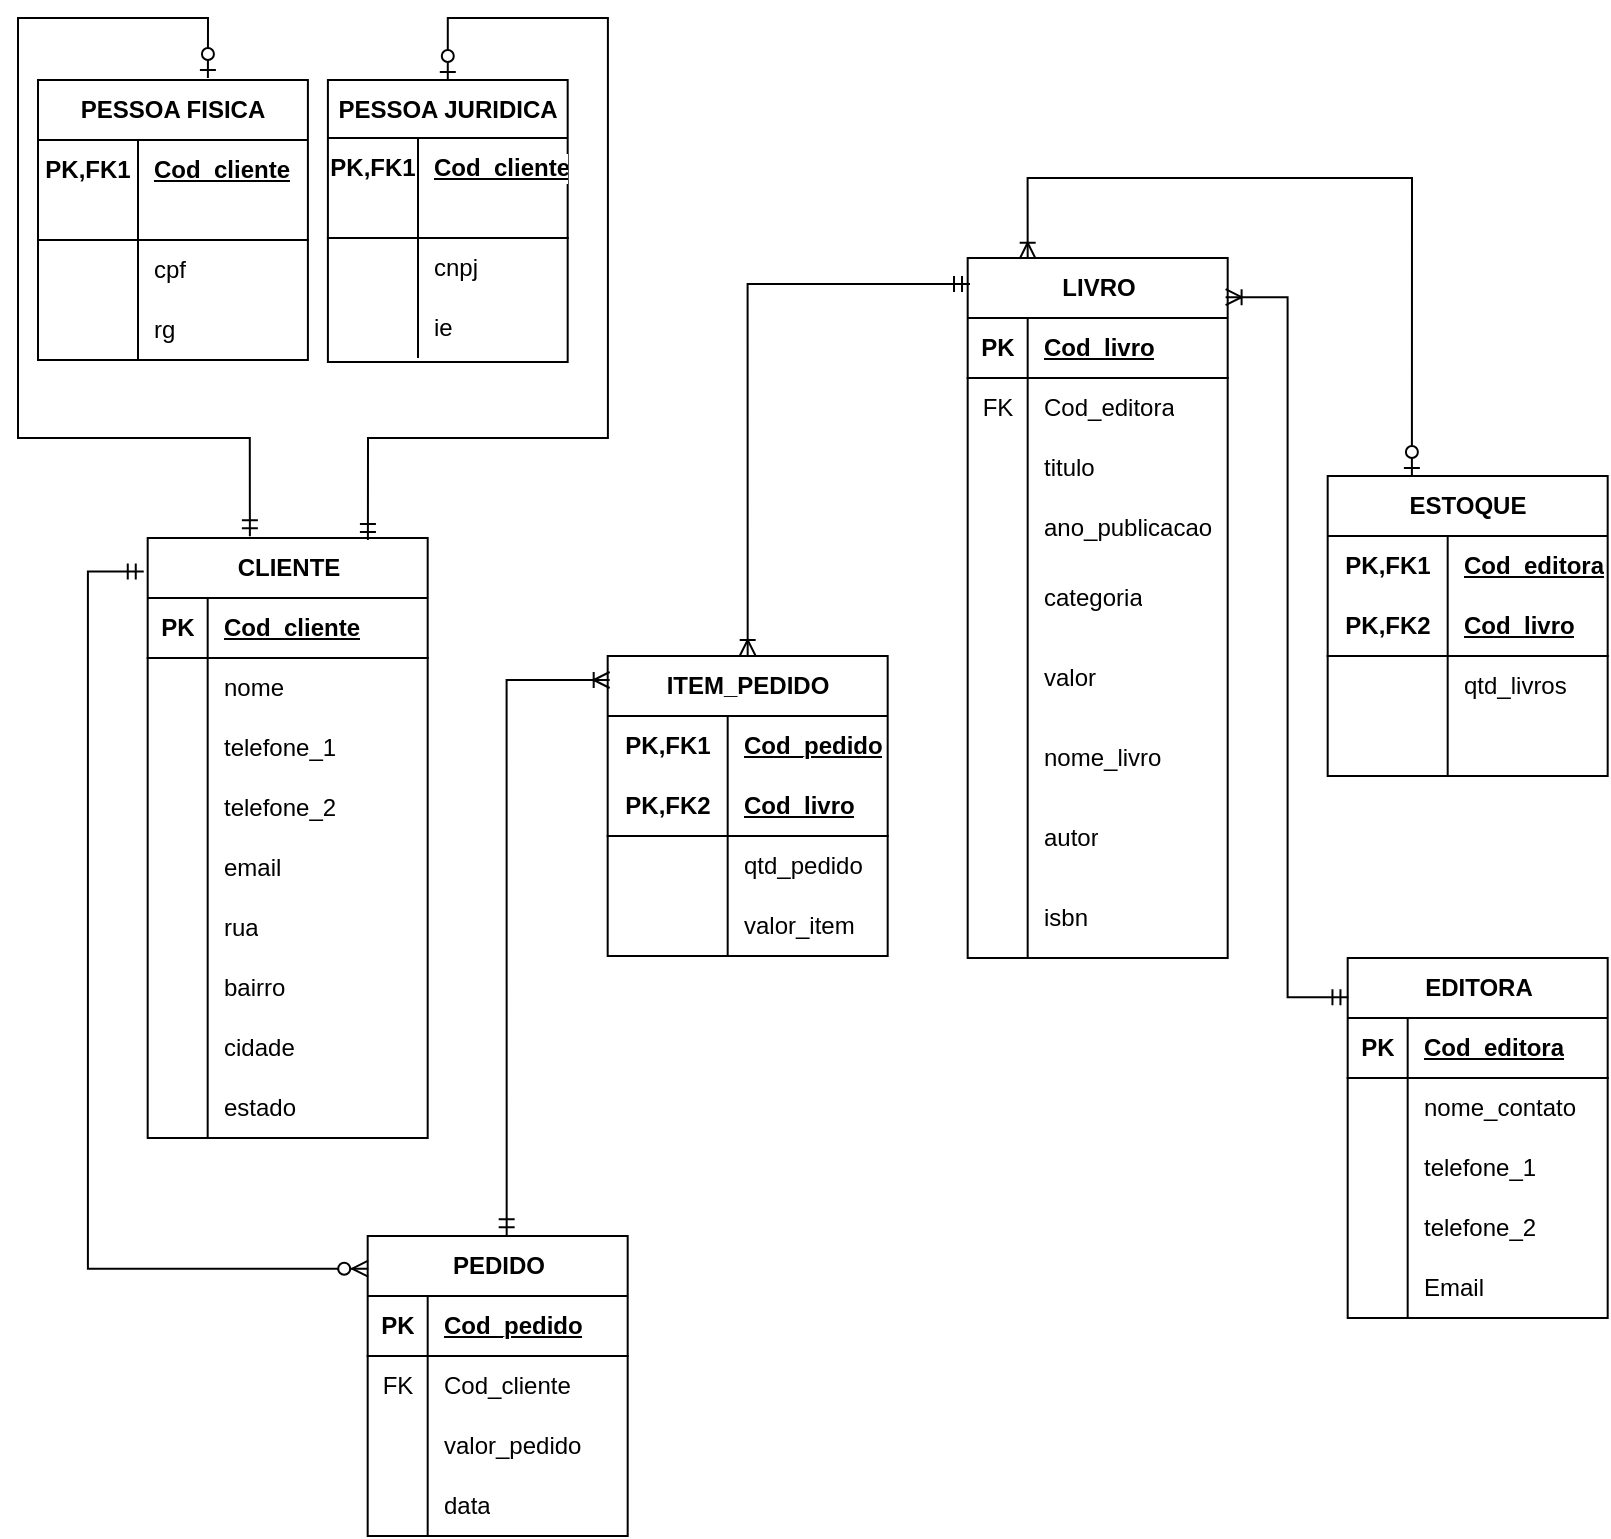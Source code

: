 <mxfile version="24.6.5" type="google">
  <diagram id="R2lEEEUBdFMjLlhIrx00" name="Page-1">
    <mxGraphModel grid="1" page="1" gridSize="10" guides="1" tooltips="1" connect="1" arrows="1" fold="1" pageScale="1" pageWidth="850" pageHeight="1100" math="0" shadow="0" extFonts="Permanent Marker^https://fonts.googleapis.com/css?family=Permanent+Marker">
      <root>
        <mxCell id="0" />
        <mxCell id="1" parent="0" />
        <mxCell id="dxs9osflDp9yD_T_PerU-44" value="" style="shape=partialRectangle;overflow=hidden;connectable=0;fillColor=none;top=0;left=0;bottom=0;right=0;align=left;spacingLeft=6;" vertex="1" parent="1">
          <mxGeometry x="-365.16" y="199" width="220" height="40" as="geometry">
            <mxRectangle width="220" height="40" as="alternateBounds" />
          </mxGeometry>
        </mxCell>
        <mxCell id="dxs9osflDp9yD_T_PerU-45" value="" style="shape=partialRectangle;overflow=hidden;connectable=0;fillColor=none;top=0;left=0;bottom=0;right=0;" vertex="1" parent="1">
          <mxGeometry x="-355.16" y="170" width="30" height="40" as="geometry">
            <mxRectangle width="30" height="40" as="alternateBounds" />
          </mxGeometry>
        </mxCell>
        <mxCell id="dxs9osflDp9yD_T_PerU-46" value="" style="shape=partialRectangle;overflow=hidden;connectable=0;fillColor=none;top=0;left=0;bottom=0;right=0;" vertex="1" parent="1">
          <mxGeometry x="-395.16" y="199" width="30" height="40" as="geometry">
            <mxRectangle width="30" height="40" as="alternateBounds" />
          </mxGeometry>
        </mxCell>
        <mxCell id="dxs9osflDp9yD_T_PerU-47" value="CLIENTE" style="shape=table;startSize=30;container=1;collapsible=1;childLayout=tableLayout;fixedRows=1;rowLines=0;fontStyle=1;align=center;resizeLast=1;html=1;" vertex="1" parent="1">
          <mxGeometry x="-765.16" y="300" width="140" height="300" as="geometry" />
        </mxCell>
        <mxCell id="dxs9osflDp9yD_T_PerU-48" value="" style="shape=tableRow;horizontal=0;startSize=0;swimlaneHead=0;swimlaneBody=0;fillColor=none;collapsible=0;dropTarget=0;points=[[0,0.5],[1,0.5]];portConstraint=eastwest;top=0;left=0;right=0;bottom=1;" vertex="1" parent="dxs9osflDp9yD_T_PerU-47">
          <mxGeometry y="30" width="140" height="30" as="geometry" />
        </mxCell>
        <mxCell id="dxs9osflDp9yD_T_PerU-49" value="PK" style="shape=partialRectangle;connectable=0;fillColor=none;top=0;left=0;bottom=0;right=0;fontStyle=1;overflow=hidden;whiteSpace=wrap;html=1;" vertex="1" parent="dxs9osflDp9yD_T_PerU-48">
          <mxGeometry width="30" height="30" as="geometry">
            <mxRectangle width="30" height="30" as="alternateBounds" />
          </mxGeometry>
        </mxCell>
        <mxCell id="dxs9osflDp9yD_T_PerU-50" value="Cod_cliente" style="shape=partialRectangle;connectable=0;fillColor=none;top=0;left=0;bottom=0;right=0;align=left;spacingLeft=6;fontStyle=5;overflow=hidden;whiteSpace=wrap;html=1;" vertex="1" parent="dxs9osflDp9yD_T_PerU-48">
          <mxGeometry x="30" width="110" height="30" as="geometry">
            <mxRectangle width="110" height="30" as="alternateBounds" />
          </mxGeometry>
        </mxCell>
        <mxCell id="dxs9osflDp9yD_T_PerU-51" value="" style="shape=tableRow;horizontal=0;startSize=0;swimlaneHead=0;swimlaneBody=0;fillColor=none;collapsible=0;dropTarget=0;points=[[0,0.5],[1,0.5]];portConstraint=eastwest;top=0;left=0;right=0;bottom=0;" vertex="1" parent="dxs9osflDp9yD_T_PerU-47">
          <mxGeometry y="60" width="140" height="30" as="geometry" />
        </mxCell>
        <mxCell id="dxs9osflDp9yD_T_PerU-52" value="" style="shape=partialRectangle;connectable=0;fillColor=none;top=0;left=0;bottom=0;right=0;editable=1;overflow=hidden;whiteSpace=wrap;html=1;" vertex="1" parent="dxs9osflDp9yD_T_PerU-51">
          <mxGeometry width="30" height="30" as="geometry">
            <mxRectangle width="30" height="30" as="alternateBounds" />
          </mxGeometry>
        </mxCell>
        <mxCell id="dxs9osflDp9yD_T_PerU-53" value="nome" style="shape=partialRectangle;connectable=0;fillColor=none;top=0;left=0;bottom=0;right=0;align=left;spacingLeft=6;overflow=hidden;whiteSpace=wrap;html=1;" vertex="1" parent="dxs9osflDp9yD_T_PerU-51">
          <mxGeometry x="30" width="110" height="30" as="geometry">
            <mxRectangle width="110" height="30" as="alternateBounds" />
          </mxGeometry>
        </mxCell>
        <mxCell id="dxs9osflDp9yD_T_PerU-54" value="" style="shape=tableRow;horizontal=0;startSize=0;swimlaneHead=0;swimlaneBody=0;fillColor=none;collapsible=0;dropTarget=0;points=[[0,0.5],[1,0.5]];portConstraint=eastwest;top=0;left=0;right=0;bottom=0;" vertex="1" parent="dxs9osflDp9yD_T_PerU-47">
          <mxGeometry y="90" width="140" height="30" as="geometry" />
        </mxCell>
        <mxCell id="dxs9osflDp9yD_T_PerU-55" value="" style="shape=partialRectangle;connectable=0;fillColor=none;top=0;left=0;bottom=0;right=0;editable=1;overflow=hidden;whiteSpace=wrap;html=1;" vertex="1" parent="dxs9osflDp9yD_T_PerU-54">
          <mxGeometry width="30" height="30" as="geometry">
            <mxRectangle width="30" height="30" as="alternateBounds" />
          </mxGeometry>
        </mxCell>
        <mxCell id="dxs9osflDp9yD_T_PerU-56" value="telefone_1" style="shape=partialRectangle;connectable=0;fillColor=none;top=0;left=0;bottom=0;right=0;align=left;spacingLeft=6;overflow=hidden;whiteSpace=wrap;html=1;" vertex="1" parent="dxs9osflDp9yD_T_PerU-54">
          <mxGeometry x="30" width="110" height="30" as="geometry">
            <mxRectangle width="110" height="30" as="alternateBounds" />
          </mxGeometry>
        </mxCell>
        <mxCell id="dxs9osflDp9yD_T_PerU-57" value="" style="shape=tableRow;horizontal=0;startSize=0;swimlaneHead=0;swimlaneBody=0;fillColor=none;collapsible=0;dropTarget=0;points=[[0,0.5],[1,0.5]];portConstraint=eastwest;top=0;left=0;right=0;bottom=0;" vertex="1" parent="dxs9osflDp9yD_T_PerU-47">
          <mxGeometry y="120" width="140" height="30" as="geometry" />
        </mxCell>
        <mxCell id="dxs9osflDp9yD_T_PerU-58" value="" style="shape=partialRectangle;connectable=0;fillColor=none;top=0;left=0;bottom=0;right=0;editable=1;overflow=hidden;whiteSpace=wrap;html=1;" vertex="1" parent="dxs9osflDp9yD_T_PerU-57">
          <mxGeometry width="30" height="30" as="geometry">
            <mxRectangle width="30" height="30" as="alternateBounds" />
          </mxGeometry>
        </mxCell>
        <mxCell id="dxs9osflDp9yD_T_PerU-59" value="telefone_2" style="shape=partialRectangle;connectable=0;fillColor=none;top=0;left=0;bottom=0;right=0;align=left;spacingLeft=6;overflow=hidden;whiteSpace=wrap;html=1;" vertex="1" parent="dxs9osflDp9yD_T_PerU-57">
          <mxGeometry x="30" width="110" height="30" as="geometry">
            <mxRectangle width="110" height="30" as="alternateBounds" />
          </mxGeometry>
        </mxCell>
        <mxCell id="dxs9osflDp9yD_T_PerU-64" value="" style="shape=tableRow;horizontal=0;startSize=0;swimlaneHead=0;swimlaneBody=0;fillColor=none;collapsible=0;dropTarget=0;points=[[0,0.5],[1,0.5]];portConstraint=eastwest;top=0;left=0;right=0;bottom=0;" vertex="1" parent="dxs9osflDp9yD_T_PerU-47">
          <mxGeometry y="150" width="140" height="30" as="geometry" />
        </mxCell>
        <mxCell id="dxs9osflDp9yD_T_PerU-65" value="" style="shape=partialRectangle;connectable=0;fillColor=none;top=0;left=0;bottom=0;right=0;editable=1;overflow=hidden;whiteSpace=wrap;html=1;" vertex="1" parent="dxs9osflDp9yD_T_PerU-64">
          <mxGeometry width="30" height="30" as="geometry">
            <mxRectangle width="30" height="30" as="alternateBounds" />
          </mxGeometry>
        </mxCell>
        <mxCell id="dxs9osflDp9yD_T_PerU-66" value="email" style="shape=partialRectangle;connectable=0;fillColor=none;top=0;left=0;bottom=0;right=0;align=left;spacingLeft=6;overflow=hidden;whiteSpace=wrap;html=1;" vertex="1" parent="dxs9osflDp9yD_T_PerU-64">
          <mxGeometry x="30" width="110" height="30" as="geometry">
            <mxRectangle width="110" height="30" as="alternateBounds" />
          </mxGeometry>
        </mxCell>
        <mxCell id="dxs9osflDp9yD_T_PerU-67" value="" style="shape=tableRow;horizontal=0;startSize=0;swimlaneHead=0;swimlaneBody=0;fillColor=none;collapsible=0;dropTarget=0;points=[[0,0.5],[1,0.5]];portConstraint=eastwest;top=0;left=0;right=0;bottom=0;" vertex="1" parent="dxs9osflDp9yD_T_PerU-47">
          <mxGeometry y="180" width="140" height="30" as="geometry" />
        </mxCell>
        <mxCell id="dxs9osflDp9yD_T_PerU-68" value="" style="shape=partialRectangle;connectable=0;fillColor=none;top=0;left=0;bottom=0;right=0;editable=1;overflow=hidden;whiteSpace=wrap;html=1;" vertex="1" parent="dxs9osflDp9yD_T_PerU-67">
          <mxGeometry width="30" height="30" as="geometry">
            <mxRectangle width="30" height="30" as="alternateBounds" />
          </mxGeometry>
        </mxCell>
        <mxCell id="dxs9osflDp9yD_T_PerU-69" value="rua" style="shape=partialRectangle;connectable=0;fillColor=none;top=0;left=0;bottom=0;right=0;align=left;spacingLeft=6;overflow=hidden;whiteSpace=wrap;html=1;" vertex="1" parent="dxs9osflDp9yD_T_PerU-67">
          <mxGeometry x="30" width="110" height="30" as="geometry">
            <mxRectangle width="110" height="30" as="alternateBounds" />
          </mxGeometry>
        </mxCell>
        <mxCell id="dxs9osflDp9yD_T_PerU-70" value="" style="shape=tableRow;horizontal=0;startSize=0;swimlaneHead=0;swimlaneBody=0;fillColor=none;collapsible=0;dropTarget=0;points=[[0,0.5],[1,0.5]];portConstraint=eastwest;top=0;left=0;right=0;bottom=0;" vertex="1" parent="dxs9osflDp9yD_T_PerU-47">
          <mxGeometry y="210" width="140" height="30" as="geometry" />
        </mxCell>
        <mxCell id="dxs9osflDp9yD_T_PerU-71" value="" style="shape=partialRectangle;connectable=0;fillColor=none;top=0;left=0;bottom=0;right=0;editable=1;overflow=hidden;whiteSpace=wrap;html=1;" vertex="1" parent="dxs9osflDp9yD_T_PerU-70">
          <mxGeometry width="30" height="30" as="geometry">
            <mxRectangle width="30" height="30" as="alternateBounds" />
          </mxGeometry>
        </mxCell>
        <mxCell id="dxs9osflDp9yD_T_PerU-72" value="bairro" style="shape=partialRectangle;connectable=0;fillColor=none;top=0;left=0;bottom=0;right=0;align=left;spacingLeft=6;overflow=hidden;whiteSpace=wrap;html=1;" vertex="1" parent="dxs9osflDp9yD_T_PerU-70">
          <mxGeometry x="30" width="110" height="30" as="geometry">
            <mxRectangle width="110" height="30" as="alternateBounds" />
          </mxGeometry>
        </mxCell>
        <mxCell id="dxs9osflDp9yD_T_PerU-73" value="" style="shape=tableRow;horizontal=0;startSize=0;swimlaneHead=0;swimlaneBody=0;fillColor=none;collapsible=0;dropTarget=0;points=[[0,0.5],[1,0.5]];portConstraint=eastwest;top=0;left=0;right=0;bottom=0;" vertex="1" parent="dxs9osflDp9yD_T_PerU-47">
          <mxGeometry y="240" width="140" height="30" as="geometry" />
        </mxCell>
        <mxCell id="dxs9osflDp9yD_T_PerU-74" value="" style="shape=partialRectangle;connectable=0;fillColor=none;top=0;left=0;bottom=0;right=0;editable=1;overflow=hidden;whiteSpace=wrap;html=1;" vertex="1" parent="dxs9osflDp9yD_T_PerU-73">
          <mxGeometry width="30" height="30" as="geometry">
            <mxRectangle width="30" height="30" as="alternateBounds" />
          </mxGeometry>
        </mxCell>
        <mxCell id="dxs9osflDp9yD_T_PerU-75" value="cidade" style="shape=partialRectangle;connectable=0;fillColor=none;top=0;left=0;bottom=0;right=0;align=left;spacingLeft=6;overflow=hidden;whiteSpace=wrap;html=1;" vertex="1" parent="dxs9osflDp9yD_T_PerU-73">
          <mxGeometry x="30" width="110" height="30" as="geometry">
            <mxRectangle width="110" height="30" as="alternateBounds" />
          </mxGeometry>
        </mxCell>
        <mxCell id="dxs9osflDp9yD_T_PerU-76" value="" style="shape=tableRow;horizontal=0;startSize=0;swimlaneHead=0;swimlaneBody=0;fillColor=none;collapsible=0;dropTarget=0;points=[[0,0.5],[1,0.5]];portConstraint=eastwest;top=0;left=0;right=0;bottom=0;" vertex="1" parent="dxs9osflDp9yD_T_PerU-47">
          <mxGeometry y="270" width="140" height="30" as="geometry" />
        </mxCell>
        <mxCell id="dxs9osflDp9yD_T_PerU-77" value="" style="shape=partialRectangle;connectable=0;fillColor=none;top=0;left=0;bottom=0;right=0;editable=1;overflow=hidden;whiteSpace=wrap;html=1;" vertex="1" parent="dxs9osflDp9yD_T_PerU-76">
          <mxGeometry width="30" height="30" as="geometry">
            <mxRectangle width="30" height="30" as="alternateBounds" />
          </mxGeometry>
        </mxCell>
        <mxCell id="dxs9osflDp9yD_T_PerU-78" value="estado" style="shape=partialRectangle;connectable=0;fillColor=none;top=0;left=0;bottom=0;right=0;align=left;spacingLeft=6;overflow=hidden;whiteSpace=wrap;html=1;" vertex="1" parent="dxs9osflDp9yD_T_PerU-76">
          <mxGeometry x="30" width="110" height="30" as="geometry">
            <mxRectangle width="110" height="30" as="alternateBounds" />
          </mxGeometry>
        </mxCell>
        <mxCell id="dxs9osflDp9yD_T_PerU-79" value="EDITORA" style="shape=table;startSize=30;container=1;collapsible=1;childLayout=tableLayout;fixedRows=1;rowLines=0;fontStyle=1;align=center;resizeLast=1;html=1;" vertex="1" parent="1">
          <mxGeometry x="-165.16" y="510" width="130" height="180" as="geometry" />
        </mxCell>
        <mxCell id="dxs9osflDp9yD_T_PerU-80" value="" style="shape=tableRow;horizontal=0;startSize=0;swimlaneHead=0;swimlaneBody=0;fillColor=none;collapsible=0;dropTarget=0;points=[[0,0.5],[1,0.5]];portConstraint=eastwest;top=0;left=0;right=0;bottom=1;" vertex="1" parent="dxs9osflDp9yD_T_PerU-79">
          <mxGeometry y="30" width="130" height="30" as="geometry" />
        </mxCell>
        <mxCell id="dxs9osflDp9yD_T_PerU-81" value="PK" style="shape=partialRectangle;connectable=0;fillColor=none;top=0;left=0;bottom=0;right=0;fontStyle=1;overflow=hidden;whiteSpace=wrap;html=1;" vertex="1" parent="dxs9osflDp9yD_T_PerU-80">
          <mxGeometry width="30" height="30" as="geometry">
            <mxRectangle width="30" height="30" as="alternateBounds" />
          </mxGeometry>
        </mxCell>
        <mxCell id="dxs9osflDp9yD_T_PerU-82" value="Cod_editora" style="shape=partialRectangle;connectable=0;fillColor=none;top=0;left=0;bottom=0;right=0;align=left;spacingLeft=6;fontStyle=5;overflow=hidden;whiteSpace=wrap;html=1;" vertex="1" parent="dxs9osflDp9yD_T_PerU-80">
          <mxGeometry x="30" width="100" height="30" as="geometry">
            <mxRectangle width="100" height="30" as="alternateBounds" />
          </mxGeometry>
        </mxCell>
        <mxCell id="dxs9osflDp9yD_T_PerU-83" value="" style="shape=tableRow;horizontal=0;startSize=0;swimlaneHead=0;swimlaneBody=0;fillColor=none;collapsible=0;dropTarget=0;points=[[0,0.5],[1,0.5]];portConstraint=eastwest;top=0;left=0;right=0;bottom=0;" vertex="1" parent="dxs9osflDp9yD_T_PerU-79">
          <mxGeometry y="60" width="130" height="30" as="geometry" />
        </mxCell>
        <mxCell id="dxs9osflDp9yD_T_PerU-84" value="" style="shape=partialRectangle;connectable=0;fillColor=none;top=0;left=0;bottom=0;right=0;editable=1;overflow=hidden;whiteSpace=wrap;html=1;" vertex="1" parent="dxs9osflDp9yD_T_PerU-83">
          <mxGeometry width="30" height="30" as="geometry">
            <mxRectangle width="30" height="30" as="alternateBounds" />
          </mxGeometry>
        </mxCell>
        <mxCell id="dxs9osflDp9yD_T_PerU-85" value="nome_contato" style="shape=partialRectangle;connectable=0;fillColor=none;top=0;left=0;bottom=0;right=0;align=left;spacingLeft=6;overflow=hidden;whiteSpace=wrap;html=1;" vertex="1" parent="dxs9osflDp9yD_T_PerU-83">
          <mxGeometry x="30" width="100" height="30" as="geometry">
            <mxRectangle width="100" height="30" as="alternateBounds" />
          </mxGeometry>
        </mxCell>
        <mxCell id="dxs9osflDp9yD_T_PerU-86" value="" style="shape=tableRow;horizontal=0;startSize=0;swimlaneHead=0;swimlaneBody=0;fillColor=none;collapsible=0;dropTarget=0;points=[[0,0.5],[1,0.5]];portConstraint=eastwest;top=0;left=0;right=0;bottom=0;" vertex="1" parent="dxs9osflDp9yD_T_PerU-79">
          <mxGeometry y="90" width="130" height="30" as="geometry" />
        </mxCell>
        <mxCell id="dxs9osflDp9yD_T_PerU-87" value="" style="shape=partialRectangle;connectable=0;fillColor=none;top=0;left=0;bottom=0;right=0;editable=1;overflow=hidden;whiteSpace=wrap;html=1;" vertex="1" parent="dxs9osflDp9yD_T_PerU-86">
          <mxGeometry width="30" height="30" as="geometry">
            <mxRectangle width="30" height="30" as="alternateBounds" />
          </mxGeometry>
        </mxCell>
        <mxCell id="dxs9osflDp9yD_T_PerU-88" value="telefone_1" style="shape=partialRectangle;connectable=0;fillColor=none;top=0;left=0;bottom=0;right=0;align=left;spacingLeft=6;overflow=hidden;whiteSpace=wrap;html=1;" vertex="1" parent="dxs9osflDp9yD_T_PerU-86">
          <mxGeometry x="30" width="100" height="30" as="geometry">
            <mxRectangle width="100" height="30" as="alternateBounds" />
          </mxGeometry>
        </mxCell>
        <mxCell id="dxs9osflDp9yD_T_PerU-89" value="" style="shape=tableRow;horizontal=0;startSize=0;swimlaneHead=0;swimlaneBody=0;fillColor=none;collapsible=0;dropTarget=0;points=[[0,0.5],[1,0.5]];portConstraint=eastwest;top=0;left=0;right=0;bottom=0;" vertex="1" parent="dxs9osflDp9yD_T_PerU-79">
          <mxGeometry y="120" width="130" height="30" as="geometry" />
        </mxCell>
        <mxCell id="dxs9osflDp9yD_T_PerU-90" value="" style="shape=partialRectangle;connectable=0;fillColor=none;top=0;left=0;bottom=0;right=0;editable=1;overflow=hidden;whiteSpace=wrap;html=1;" vertex="1" parent="dxs9osflDp9yD_T_PerU-89">
          <mxGeometry width="30" height="30" as="geometry">
            <mxRectangle width="30" height="30" as="alternateBounds" />
          </mxGeometry>
        </mxCell>
        <mxCell id="dxs9osflDp9yD_T_PerU-91" value="telefone_2" style="shape=partialRectangle;connectable=0;fillColor=none;top=0;left=0;bottom=0;right=0;align=left;spacingLeft=6;overflow=hidden;whiteSpace=wrap;html=1;" vertex="1" parent="dxs9osflDp9yD_T_PerU-89">
          <mxGeometry x="30" width="100" height="30" as="geometry">
            <mxRectangle width="100" height="30" as="alternateBounds" />
          </mxGeometry>
        </mxCell>
        <mxCell id="dxs9osflDp9yD_T_PerU-93" value="" style="shape=tableRow;horizontal=0;startSize=0;swimlaneHead=0;swimlaneBody=0;fillColor=none;collapsible=0;dropTarget=0;points=[[0,0.5],[1,0.5]];portConstraint=eastwest;top=0;left=0;right=0;bottom=0;" vertex="1" parent="dxs9osflDp9yD_T_PerU-79">
          <mxGeometry y="150" width="130" height="30" as="geometry" />
        </mxCell>
        <mxCell id="dxs9osflDp9yD_T_PerU-94" value="" style="shape=partialRectangle;connectable=0;fillColor=none;top=0;left=0;bottom=0;right=0;editable=1;overflow=hidden;whiteSpace=wrap;html=1;" vertex="1" parent="dxs9osflDp9yD_T_PerU-93">
          <mxGeometry width="30" height="30" as="geometry">
            <mxRectangle width="30" height="30" as="alternateBounds" />
          </mxGeometry>
        </mxCell>
        <mxCell id="dxs9osflDp9yD_T_PerU-95" value="Email" style="shape=partialRectangle;connectable=0;fillColor=none;top=0;left=0;bottom=0;right=0;align=left;spacingLeft=6;overflow=hidden;whiteSpace=wrap;html=1;" vertex="1" parent="dxs9osflDp9yD_T_PerU-93">
          <mxGeometry x="30" width="100" height="30" as="geometry">
            <mxRectangle width="100" height="30" as="alternateBounds" />
          </mxGeometry>
        </mxCell>
        <mxCell id="dxs9osflDp9yD_T_PerU-96" value="LIVRO" style="shape=table;startSize=30;container=1;collapsible=1;childLayout=tableLayout;fixedRows=1;rowLines=0;fontStyle=1;align=center;resizeLast=1;html=1;" vertex="1" parent="1">
          <mxGeometry x="-355.16" y="160" width="130" height="350.0" as="geometry" />
        </mxCell>
        <mxCell id="dxs9osflDp9yD_T_PerU-97" value="" style="shape=tableRow;horizontal=0;startSize=0;swimlaneHead=0;swimlaneBody=0;fillColor=none;collapsible=0;dropTarget=0;points=[[0,0.5],[1,0.5]];portConstraint=eastwest;top=0;left=0;right=0;bottom=1;" vertex="1" parent="dxs9osflDp9yD_T_PerU-96">
          <mxGeometry y="30" width="130" height="30" as="geometry" />
        </mxCell>
        <mxCell id="dxs9osflDp9yD_T_PerU-98" value="PK" style="shape=partialRectangle;connectable=0;fillColor=none;top=0;left=0;bottom=0;right=0;fontStyle=1;overflow=hidden;whiteSpace=wrap;html=1;" vertex="1" parent="dxs9osflDp9yD_T_PerU-97">
          <mxGeometry width="30" height="30" as="geometry">
            <mxRectangle width="30" height="30" as="alternateBounds" />
          </mxGeometry>
        </mxCell>
        <mxCell id="dxs9osflDp9yD_T_PerU-99" value="Cod_livro" style="shape=partialRectangle;connectable=0;fillColor=none;top=0;left=0;bottom=0;right=0;align=left;spacingLeft=6;fontStyle=5;overflow=hidden;whiteSpace=wrap;html=1;" vertex="1" parent="dxs9osflDp9yD_T_PerU-97">
          <mxGeometry x="30" width="100" height="30" as="geometry">
            <mxRectangle width="100" height="30" as="alternateBounds" />
          </mxGeometry>
        </mxCell>
        <mxCell id="dxs9osflDp9yD_T_PerU-100" value="" style="shape=tableRow;horizontal=0;startSize=0;swimlaneHead=0;swimlaneBody=0;fillColor=none;collapsible=0;dropTarget=0;points=[[0,0.5],[1,0.5]];portConstraint=eastwest;top=0;left=0;right=0;bottom=0;" vertex="1" parent="dxs9osflDp9yD_T_PerU-96">
          <mxGeometry y="60" width="130" height="30" as="geometry" />
        </mxCell>
        <mxCell id="dxs9osflDp9yD_T_PerU-101" value="FK" style="shape=partialRectangle;connectable=0;fillColor=none;top=0;left=0;bottom=0;right=0;editable=1;overflow=hidden;whiteSpace=wrap;html=1;" vertex="1" parent="dxs9osflDp9yD_T_PerU-100">
          <mxGeometry width="30" height="30" as="geometry">
            <mxRectangle width="30" height="30" as="alternateBounds" />
          </mxGeometry>
        </mxCell>
        <mxCell id="dxs9osflDp9yD_T_PerU-102" value="Cod_editora" style="shape=partialRectangle;connectable=0;fillColor=none;top=0;left=0;bottom=0;right=0;align=left;spacingLeft=6;overflow=hidden;whiteSpace=wrap;html=1;" vertex="1" parent="dxs9osflDp9yD_T_PerU-100">
          <mxGeometry x="30" width="100" height="30" as="geometry">
            <mxRectangle width="100" height="30" as="alternateBounds" />
          </mxGeometry>
        </mxCell>
        <mxCell id="dxs9osflDp9yD_T_PerU-103" value="" style="shape=tableRow;horizontal=0;startSize=0;swimlaneHead=0;swimlaneBody=0;fillColor=none;collapsible=0;dropTarget=0;points=[[0,0.5],[1,0.5]];portConstraint=eastwest;top=0;left=0;right=0;bottom=0;" vertex="1" parent="dxs9osflDp9yD_T_PerU-96">
          <mxGeometry y="90" width="130" height="30" as="geometry" />
        </mxCell>
        <mxCell id="dxs9osflDp9yD_T_PerU-104" value="" style="shape=partialRectangle;connectable=0;fillColor=none;top=0;left=0;bottom=0;right=0;editable=1;overflow=hidden;whiteSpace=wrap;html=1;" vertex="1" parent="dxs9osflDp9yD_T_PerU-103">
          <mxGeometry width="30" height="30" as="geometry">
            <mxRectangle width="30" height="30" as="alternateBounds" />
          </mxGeometry>
        </mxCell>
        <mxCell id="dxs9osflDp9yD_T_PerU-105" value="titulo" style="shape=partialRectangle;connectable=0;fillColor=none;top=0;left=0;bottom=0;right=0;align=left;spacingLeft=6;overflow=hidden;whiteSpace=wrap;html=1;" vertex="1" parent="dxs9osflDp9yD_T_PerU-103">
          <mxGeometry x="30" width="100" height="30" as="geometry">
            <mxRectangle width="100" height="30" as="alternateBounds" />
          </mxGeometry>
        </mxCell>
        <mxCell id="dxs9osflDp9yD_T_PerU-106" value="" style="shape=tableRow;horizontal=0;startSize=0;swimlaneHead=0;swimlaneBody=0;fillColor=none;collapsible=0;dropTarget=0;points=[[0,0.5],[1,0.5]];portConstraint=eastwest;top=0;left=0;right=0;bottom=0;" vertex="1" parent="dxs9osflDp9yD_T_PerU-96">
          <mxGeometry y="120" width="130" height="30" as="geometry" />
        </mxCell>
        <mxCell id="dxs9osflDp9yD_T_PerU-107" value="" style="shape=partialRectangle;connectable=0;fillColor=none;top=0;left=0;bottom=0;right=0;editable=1;overflow=hidden;whiteSpace=wrap;html=1;" vertex="1" parent="dxs9osflDp9yD_T_PerU-106">
          <mxGeometry width="30" height="30" as="geometry">
            <mxRectangle width="30" height="30" as="alternateBounds" />
          </mxGeometry>
        </mxCell>
        <mxCell id="dxs9osflDp9yD_T_PerU-108" value="ano_publicacao" style="shape=partialRectangle;connectable=0;fillColor=none;top=0;left=0;bottom=0;right=0;align=left;spacingLeft=6;overflow=hidden;whiteSpace=wrap;html=1;" vertex="1" parent="dxs9osflDp9yD_T_PerU-106">
          <mxGeometry x="30" width="100" height="30" as="geometry">
            <mxRectangle width="100" height="30" as="alternateBounds" />
          </mxGeometry>
        </mxCell>
        <mxCell id="dxs9osflDp9yD_T_PerU-109" value="" style="shape=tableRow;horizontal=0;startSize=0;swimlaneHead=0;swimlaneBody=0;fillColor=none;collapsible=0;dropTarget=0;points=[[0,0.5],[1,0.5]];portConstraint=eastwest;top=0;left=0;right=0;bottom=0;" vertex="1" parent="dxs9osflDp9yD_T_PerU-96">
          <mxGeometry y="150" width="130" height="40" as="geometry" />
        </mxCell>
        <mxCell id="dxs9osflDp9yD_T_PerU-110" value="" style="shape=partialRectangle;connectable=0;fillColor=none;top=0;left=0;bottom=0;right=0;editable=1;overflow=hidden;whiteSpace=wrap;html=1;" vertex="1" parent="dxs9osflDp9yD_T_PerU-109">
          <mxGeometry width="30" height="40" as="geometry">
            <mxRectangle width="30" height="40" as="alternateBounds" />
          </mxGeometry>
        </mxCell>
        <mxCell id="dxs9osflDp9yD_T_PerU-111" value="categoria" style="shape=partialRectangle;connectable=0;fillColor=none;top=0;left=0;bottom=0;right=0;align=left;spacingLeft=6;overflow=hidden;whiteSpace=wrap;html=1;" vertex="1" parent="dxs9osflDp9yD_T_PerU-109">
          <mxGeometry x="30" width="100" height="40" as="geometry">
            <mxRectangle width="100" height="40" as="alternateBounds" />
          </mxGeometry>
        </mxCell>
        <mxCell id="dxs9osflDp9yD_T_PerU-125" value="" style="shape=tableRow;horizontal=0;startSize=0;swimlaneHead=0;swimlaneBody=0;fillColor=none;collapsible=0;dropTarget=0;points=[[0,0.5],[1,0.5]];portConstraint=eastwest;top=0;left=0;right=0;bottom=0;" vertex="1" parent="dxs9osflDp9yD_T_PerU-96">
          <mxGeometry y="190" width="130" height="40" as="geometry" />
        </mxCell>
        <mxCell id="dxs9osflDp9yD_T_PerU-126" value="" style="shape=partialRectangle;connectable=0;fillColor=none;top=0;left=0;bottom=0;right=0;editable=1;overflow=hidden;whiteSpace=wrap;html=1;" vertex="1" parent="dxs9osflDp9yD_T_PerU-125">
          <mxGeometry width="30" height="40" as="geometry">
            <mxRectangle width="30" height="40" as="alternateBounds" />
          </mxGeometry>
        </mxCell>
        <mxCell id="dxs9osflDp9yD_T_PerU-127" value="valor" style="shape=partialRectangle;connectable=0;fillColor=none;top=0;left=0;bottom=0;right=0;align=left;spacingLeft=6;overflow=hidden;whiteSpace=wrap;html=1;" vertex="1" parent="dxs9osflDp9yD_T_PerU-125">
          <mxGeometry x="30" width="100" height="40" as="geometry">
            <mxRectangle width="100" height="40" as="alternateBounds" />
          </mxGeometry>
        </mxCell>
        <mxCell id="dxs9osflDp9yD_T_PerU-128" value="" style="shape=tableRow;horizontal=0;startSize=0;swimlaneHead=0;swimlaneBody=0;fillColor=none;collapsible=0;dropTarget=0;points=[[0,0.5],[1,0.5]];portConstraint=eastwest;top=0;left=0;right=0;bottom=0;" vertex="1" parent="dxs9osflDp9yD_T_PerU-96">
          <mxGeometry y="230" width="130" height="40" as="geometry" />
        </mxCell>
        <mxCell id="dxs9osflDp9yD_T_PerU-129" value="" style="shape=partialRectangle;connectable=0;fillColor=none;top=0;left=0;bottom=0;right=0;editable=1;overflow=hidden;whiteSpace=wrap;html=1;" vertex="1" parent="dxs9osflDp9yD_T_PerU-128">
          <mxGeometry width="30" height="40" as="geometry">
            <mxRectangle width="30" height="40" as="alternateBounds" />
          </mxGeometry>
        </mxCell>
        <mxCell id="dxs9osflDp9yD_T_PerU-130" value="nome_livro" style="shape=partialRectangle;connectable=0;fillColor=none;top=0;left=0;bottom=0;right=0;align=left;spacingLeft=6;overflow=hidden;whiteSpace=wrap;html=1;" vertex="1" parent="dxs9osflDp9yD_T_PerU-128">
          <mxGeometry x="30" width="100" height="40" as="geometry">
            <mxRectangle width="100" height="40" as="alternateBounds" />
          </mxGeometry>
        </mxCell>
        <mxCell id="dxs9osflDp9yD_T_PerU-131" value="" style="shape=tableRow;horizontal=0;startSize=0;swimlaneHead=0;swimlaneBody=0;fillColor=none;collapsible=0;dropTarget=0;points=[[0,0.5],[1,0.5]];portConstraint=eastwest;top=0;left=0;right=0;bottom=0;" vertex="1" parent="dxs9osflDp9yD_T_PerU-96">
          <mxGeometry y="270" width="130" height="40" as="geometry" />
        </mxCell>
        <mxCell id="dxs9osflDp9yD_T_PerU-132" value="" style="shape=partialRectangle;connectable=0;fillColor=none;top=0;left=0;bottom=0;right=0;editable=1;overflow=hidden;whiteSpace=wrap;html=1;" vertex="1" parent="dxs9osflDp9yD_T_PerU-131">
          <mxGeometry width="30" height="40" as="geometry">
            <mxRectangle width="30" height="40" as="alternateBounds" />
          </mxGeometry>
        </mxCell>
        <mxCell id="dxs9osflDp9yD_T_PerU-133" value="autor" style="shape=partialRectangle;connectable=0;fillColor=none;top=0;left=0;bottom=0;right=0;align=left;spacingLeft=6;overflow=hidden;whiteSpace=wrap;html=1;" vertex="1" parent="dxs9osflDp9yD_T_PerU-131">
          <mxGeometry x="30" width="100" height="40" as="geometry">
            <mxRectangle width="100" height="40" as="alternateBounds" />
          </mxGeometry>
        </mxCell>
        <mxCell id="dxs9osflDp9yD_T_PerU-134" value="" style="shape=tableRow;horizontal=0;startSize=0;swimlaneHead=0;swimlaneBody=0;fillColor=none;collapsible=0;dropTarget=0;points=[[0,0.5],[1,0.5]];portConstraint=eastwest;top=0;left=0;right=0;bottom=0;" vertex="1" parent="dxs9osflDp9yD_T_PerU-96">
          <mxGeometry y="310" width="130" height="40" as="geometry" />
        </mxCell>
        <mxCell id="dxs9osflDp9yD_T_PerU-135" value="" style="shape=partialRectangle;connectable=0;fillColor=none;top=0;left=0;bottom=0;right=0;editable=1;overflow=hidden;whiteSpace=wrap;html=1;" vertex="1" parent="dxs9osflDp9yD_T_PerU-134">
          <mxGeometry width="30" height="40" as="geometry">
            <mxRectangle width="30" height="40" as="alternateBounds" />
          </mxGeometry>
        </mxCell>
        <mxCell id="dxs9osflDp9yD_T_PerU-136" value="isbn" style="shape=partialRectangle;connectable=0;fillColor=none;top=0;left=0;bottom=0;right=0;align=left;spacingLeft=6;overflow=hidden;whiteSpace=wrap;html=1;" vertex="1" parent="dxs9osflDp9yD_T_PerU-134">
          <mxGeometry x="30" width="100" height="40" as="geometry">
            <mxRectangle width="100" height="40" as="alternateBounds" />
          </mxGeometry>
        </mxCell>
        <mxCell id="dxs9osflDp9yD_T_PerU-112" value="PEDIDO" style="shape=table;startSize=30;container=1;collapsible=1;childLayout=tableLayout;fixedRows=1;rowLines=0;fontStyle=1;align=center;resizeLast=1;html=1;" vertex="1" parent="1">
          <mxGeometry x="-655.16" y="649" width="130" height="150" as="geometry" />
        </mxCell>
        <mxCell id="dxs9osflDp9yD_T_PerU-113" value="" style="shape=tableRow;horizontal=0;startSize=0;swimlaneHead=0;swimlaneBody=0;fillColor=none;collapsible=0;dropTarget=0;points=[[0,0.5],[1,0.5]];portConstraint=eastwest;top=0;left=0;right=0;bottom=1;" vertex="1" parent="dxs9osflDp9yD_T_PerU-112">
          <mxGeometry y="30" width="130" height="30" as="geometry" />
        </mxCell>
        <mxCell id="dxs9osflDp9yD_T_PerU-114" value="PK" style="shape=partialRectangle;connectable=0;fillColor=none;top=0;left=0;bottom=0;right=0;fontStyle=1;overflow=hidden;whiteSpace=wrap;html=1;" vertex="1" parent="dxs9osflDp9yD_T_PerU-113">
          <mxGeometry width="30" height="30" as="geometry">
            <mxRectangle width="30" height="30" as="alternateBounds" />
          </mxGeometry>
        </mxCell>
        <mxCell id="dxs9osflDp9yD_T_PerU-115" value="Cod_pedido" style="shape=partialRectangle;connectable=0;fillColor=none;top=0;left=0;bottom=0;right=0;align=left;spacingLeft=6;fontStyle=5;overflow=hidden;whiteSpace=wrap;html=1;" vertex="1" parent="dxs9osflDp9yD_T_PerU-113">
          <mxGeometry x="30" width="100" height="30" as="geometry">
            <mxRectangle width="100" height="30" as="alternateBounds" />
          </mxGeometry>
        </mxCell>
        <mxCell id="dxs9osflDp9yD_T_PerU-116" value="" style="shape=tableRow;horizontal=0;startSize=0;swimlaneHead=0;swimlaneBody=0;fillColor=none;collapsible=0;dropTarget=0;points=[[0,0.5],[1,0.5]];portConstraint=eastwest;top=0;left=0;right=0;bottom=0;" vertex="1" parent="dxs9osflDp9yD_T_PerU-112">
          <mxGeometry y="60" width="130" height="30" as="geometry" />
        </mxCell>
        <mxCell id="dxs9osflDp9yD_T_PerU-117" value="FK" style="shape=partialRectangle;connectable=0;fillColor=none;top=0;left=0;bottom=0;right=0;editable=1;overflow=hidden;whiteSpace=wrap;html=1;" vertex="1" parent="dxs9osflDp9yD_T_PerU-116">
          <mxGeometry width="30" height="30" as="geometry">
            <mxRectangle width="30" height="30" as="alternateBounds" />
          </mxGeometry>
        </mxCell>
        <mxCell id="dxs9osflDp9yD_T_PerU-118" value="Cod_cliente" style="shape=partialRectangle;connectable=0;fillColor=none;top=0;left=0;bottom=0;right=0;align=left;spacingLeft=6;overflow=hidden;whiteSpace=wrap;html=1;" vertex="1" parent="dxs9osflDp9yD_T_PerU-116">
          <mxGeometry x="30" width="100" height="30" as="geometry">
            <mxRectangle width="100" height="30" as="alternateBounds" />
          </mxGeometry>
        </mxCell>
        <mxCell id="dxs9osflDp9yD_T_PerU-119" value="" style="shape=tableRow;horizontal=0;startSize=0;swimlaneHead=0;swimlaneBody=0;fillColor=none;collapsible=0;dropTarget=0;points=[[0,0.5],[1,0.5]];portConstraint=eastwest;top=0;left=0;right=0;bottom=0;" vertex="1" parent="dxs9osflDp9yD_T_PerU-112">
          <mxGeometry y="90" width="130" height="30" as="geometry" />
        </mxCell>
        <mxCell id="dxs9osflDp9yD_T_PerU-120" value="" style="shape=partialRectangle;connectable=0;fillColor=none;top=0;left=0;bottom=0;right=0;editable=1;overflow=hidden;whiteSpace=wrap;html=1;" vertex="1" parent="dxs9osflDp9yD_T_PerU-119">
          <mxGeometry width="30" height="30" as="geometry">
            <mxRectangle width="30" height="30" as="alternateBounds" />
          </mxGeometry>
        </mxCell>
        <mxCell id="dxs9osflDp9yD_T_PerU-121" value="valor_pedido" style="shape=partialRectangle;connectable=0;fillColor=none;top=0;left=0;bottom=0;right=0;align=left;spacingLeft=6;overflow=hidden;whiteSpace=wrap;html=1;" vertex="1" parent="dxs9osflDp9yD_T_PerU-119">
          <mxGeometry x="30" width="100" height="30" as="geometry">
            <mxRectangle width="100" height="30" as="alternateBounds" />
          </mxGeometry>
        </mxCell>
        <mxCell id="dxs9osflDp9yD_T_PerU-122" value="" style="shape=tableRow;horizontal=0;startSize=0;swimlaneHead=0;swimlaneBody=0;fillColor=none;collapsible=0;dropTarget=0;points=[[0,0.5],[1,0.5]];portConstraint=eastwest;top=0;left=0;right=0;bottom=0;" vertex="1" parent="dxs9osflDp9yD_T_PerU-112">
          <mxGeometry y="120" width="130" height="30" as="geometry" />
        </mxCell>
        <mxCell id="dxs9osflDp9yD_T_PerU-123" value="" style="shape=partialRectangle;connectable=0;fillColor=none;top=0;left=0;bottom=0;right=0;editable=1;overflow=hidden;whiteSpace=wrap;html=1;" vertex="1" parent="dxs9osflDp9yD_T_PerU-122">
          <mxGeometry width="30" height="30" as="geometry">
            <mxRectangle width="30" height="30" as="alternateBounds" />
          </mxGeometry>
        </mxCell>
        <mxCell id="dxs9osflDp9yD_T_PerU-124" value="data" style="shape=partialRectangle;connectable=0;fillColor=none;top=0;left=0;bottom=0;right=0;align=left;spacingLeft=6;overflow=hidden;whiteSpace=wrap;html=1;" vertex="1" parent="dxs9osflDp9yD_T_PerU-122">
          <mxGeometry x="30" width="100" height="30" as="geometry">
            <mxRectangle width="100" height="30" as="alternateBounds" />
          </mxGeometry>
        </mxCell>
        <mxCell id="dxs9osflDp9yD_T_PerU-150" value="ESTOQUE" style="shape=table;startSize=30;container=1;collapsible=1;childLayout=tableLayout;fixedRows=1;rowLines=0;fontStyle=1;align=center;resizeLast=1;html=1;whiteSpace=wrap;" vertex="1" parent="1">
          <mxGeometry x="-175.16" y="269" width="140" height="150" as="geometry" />
        </mxCell>
        <mxCell id="dxs9osflDp9yD_T_PerU-151" value="" style="shape=tableRow;horizontal=0;startSize=0;swimlaneHead=0;swimlaneBody=0;fillColor=none;collapsible=0;dropTarget=0;points=[[0,0.5],[1,0.5]];portConstraint=eastwest;top=0;left=0;right=0;bottom=0;html=1;" vertex="1" parent="dxs9osflDp9yD_T_PerU-150">
          <mxGeometry y="30" width="140" height="30" as="geometry" />
        </mxCell>
        <mxCell id="dxs9osflDp9yD_T_PerU-152" value="PK,FK1" style="shape=partialRectangle;connectable=0;fillColor=none;top=0;left=0;bottom=0;right=0;fontStyle=1;overflow=hidden;html=1;whiteSpace=wrap;" vertex="1" parent="dxs9osflDp9yD_T_PerU-151">
          <mxGeometry width="60" height="30" as="geometry">
            <mxRectangle width="60" height="30" as="alternateBounds" />
          </mxGeometry>
        </mxCell>
        <mxCell id="dxs9osflDp9yD_T_PerU-153" value="Cod_editora" style="shape=partialRectangle;connectable=0;fillColor=none;top=0;left=0;bottom=0;right=0;align=left;spacingLeft=6;fontStyle=5;overflow=hidden;html=1;whiteSpace=wrap;" vertex="1" parent="dxs9osflDp9yD_T_PerU-151">
          <mxGeometry x="60" width="80" height="30" as="geometry">
            <mxRectangle width="80" height="30" as="alternateBounds" />
          </mxGeometry>
        </mxCell>
        <mxCell id="dxs9osflDp9yD_T_PerU-154" value="" style="shape=tableRow;horizontal=0;startSize=0;swimlaneHead=0;swimlaneBody=0;fillColor=none;collapsible=0;dropTarget=0;points=[[0,0.5],[1,0.5]];portConstraint=eastwest;top=0;left=0;right=0;bottom=1;html=1;" vertex="1" parent="dxs9osflDp9yD_T_PerU-150">
          <mxGeometry y="60" width="140" height="30" as="geometry" />
        </mxCell>
        <mxCell id="dxs9osflDp9yD_T_PerU-155" value="PK,FK2" style="shape=partialRectangle;connectable=0;fillColor=none;top=0;left=0;bottom=0;right=0;fontStyle=1;overflow=hidden;html=1;whiteSpace=wrap;" vertex="1" parent="dxs9osflDp9yD_T_PerU-154">
          <mxGeometry width="60" height="30" as="geometry">
            <mxRectangle width="60" height="30" as="alternateBounds" />
          </mxGeometry>
        </mxCell>
        <mxCell id="dxs9osflDp9yD_T_PerU-156" value="Cod_livro" style="shape=partialRectangle;connectable=0;fillColor=none;top=0;left=0;bottom=0;right=0;align=left;spacingLeft=6;fontStyle=5;overflow=hidden;html=1;whiteSpace=wrap;" vertex="1" parent="dxs9osflDp9yD_T_PerU-154">
          <mxGeometry x="60" width="80" height="30" as="geometry">
            <mxRectangle width="80" height="30" as="alternateBounds" />
          </mxGeometry>
        </mxCell>
        <mxCell id="dxs9osflDp9yD_T_PerU-157" value="" style="shape=tableRow;horizontal=0;startSize=0;swimlaneHead=0;swimlaneBody=0;fillColor=none;collapsible=0;dropTarget=0;points=[[0,0.5],[1,0.5]];portConstraint=eastwest;top=0;left=0;right=0;bottom=0;html=1;" vertex="1" parent="dxs9osflDp9yD_T_PerU-150">
          <mxGeometry y="90" width="140" height="30" as="geometry" />
        </mxCell>
        <mxCell id="dxs9osflDp9yD_T_PerU-158" value="" style="shape=partialRectangle;connectable=0;fillColor=none;top=0;left=0;bottom=0;right=0;editable=1;overflow=hidden;html=1;whiteSpace=wrap;" vertex="1" parent="dxs9osflDp9yD_T_PerU-157">
          <mxGeometry width="60" height="30" as="geometry">
            <mxRectangle width="60" height="30" as="alternateBounds" />
          </mxGeometry>
        </mxCell>
        <mxCell id="dxs9osflDp9yD_T_PerU-159" value="qtd_livros" style="shape=partialRectangle;connectable=0;fillColor=none;top=0;left=0;bottom=0;right=0;align=left;spacingLeft=6;overflow=hidden;html=1;whiteSpace=wrap;" vertex="1" parent="dxs9osflDp9yD_T_PerU-157">
          <mxGeometry x="60" width="80" height="30" as="geometry">
            <mxRectangle width="80" height="30" as="alternateBounds" />
          </mxGeometry>
        </mxCell>
        <mxCell id="dxs9osflDp9yD_T_PerU-160" value="" style="shape=tableRow;horizontal=0;startSize=0;swimlaneHead=0;swimlaneBody=0;fillColor=none;collapsible=0;dropTarget=0;points=[[0,0.5],[1,0.5]];portConstraint=eastwest;top=0;left=0;right=0;bottom=0;html=1;" vertex="1" parent="dxs9osflDp9yD_T_PerU-150">
          <mxGeometry y="120" width="140" height="30" as="geometry" />
        </mxCell>
        <mxCell id="dxs9osflDp9yD_T_PerU-161" value="" style="shape=partialRectangle;connectable=0;fillColor=none;top=0;left=0;bottom=0;right=0;editable=1;overflow=hidden;html=1;whiteSpace=wrap;" vertex="1" parent="dxs9osflDp9yD_T_PerU-160">
          <mxGeometry width="60" height="30" as="geometry">
            <mxRectangle width="60" height="30" as="alternateBounds" />
          </mxGeometry>
        </mxCell>
        <mxCell id="dxs9osflDp9yD_T_PerU-162" value="" style="shape=partialRectangle;connectable=0;fillColor=none;top=0;left=0;bottom=0;right=0;align=left;spacingLeft=6;overflow=hidden;html=1;whiteSpace=wrap;" vertex="1" parent="dxs9osflDp9yD_T_PerU-160">
          <mxGeometry x="60" width="80" height="30" as="geometry">
            <mxRectangle width="80" height="30" as="alternateBounds" />
          </mxGeometry>
        </mxCell>
        <mxCell id="dxs9osflDp9yD_T_PerU-176" value="ITEM_PEDIDO" style="shape=table;startSize=30;container=1;collapsible=1;childLayout=tableLayout;fixedRows=1;rowLines=0;fontStyle=1;align=center;resizeLast=1;html=1;whiteSpace=wrap;" vertex="1" parent="1">
          <mxGeometry x="-535.16" y="359" width="140" height="150" as="geometry" />
        </mxCell>
        <mxCell id="dxs9osflDp9yD_T_PerU-177" value="" style="shape=tableRow;horizontal=0;startSize=0;swimlaneHead=0;swimlaneBody=0;fillColor=none;collapsible=0;dropTarget=0;points=[[0,0.5],[1,0.5]];portConstraint=eastwest;top=0;left=0;right=0;bottom=0;html=1;" vertex="1" parent="dxs9osflDp9yD_T_PerU-176">
          <mxGeometry y="30" width="140" height="30" as="geometry" />
        </mxCell>
        <mxCell id="dxs9osflDp9yD_T_PerU-178" value="PK,FK1" style="shape=partialRectangle;connectable=0;fillColor=none;top=0;left=0;bottom=0;right=0;fontStyle=1;overflow=hidden;html=1;whiteSpace=wrap;" vertex="1" parent="dxs9osflDp9yD_T_PerU-177">
          <mxGeometry width="60" height="30" as="geometry">
            <mxRectangle width="60" height="30" as="alternateBounds" />
          </mxGeometry>
        </mxCell>
        <mxCell id="dxs9osflDp9yD_T_PerU-179" value="Cod_pedido" style="shape=partialRectangle;connectable=0;fillColor=none;top=0;left=0;bottom=0;right=0;align=left;spacingLeft=6;fontStyle=5;overflow=hidden;html=1;whiteSpace=wrap;" vertex="1" parent="dxs9osflDp9yD_T_PerU-177">
          <mxGeometry x="60" width="80" height="30" as="geometry">
            <mxRectangle width="80" height="30" as="alternateBounds" />
          </mxGeometry>
        </mxCell>
        <mxCell id="dxs9osflDp9yD_T_PerU-180" value="" style="shape=tableRow;horizontal=0;startSize=0;swimlaneHead=0;swimlaneBody=0;fillColor=none;collapsible=0;dropTarget=0;points=[[0,0.5],[1,0.5]];portConstraint=eastwest;top=0;left=0;right=0;bottom=1;html=1;" vertex="1" parent="dxs9osflDp9yD_T_PerU-176">
          <mxGeometry y="60" width="140" height="30" as="geometry" />
        </mxCell>
        <mxCell id="dxs9osflDp9yD_T_PerU-181" value="PK,FK2" style="shape=partialRectangle;connectable=0;fillColor=none;top=0;left=0;bottom=0;right=0;fontStyle=1;overflow=hidden;html=1;whiteSpace=wrap;" vertex="1" parent="dxs9osflDp9yD_T_PerU-180">
          <mxGeometry width="60" height="30" as="geometry">
            <mxRectangle width="60" height="30" as="alternateBounds" />
          </mxGeometry>
        </mxCell>
        <mxCell id="dxs9osflDp9yD_T_PerU-182" value="Cod_livro" style="shape=partialRectangle;connectable=0;fillColor=none;top=0;left=0;bottom=0;right=0;align=left;spacingLeft=6;fontStyle=5;overflow=hidden;html=1;whiteSpace=wrap;" vertex="1" parent="dxs9osflDp9yD_T_PerU-180">
          <mxGeometry x="60" width="80" height="30" as="geometry">
            <mxRectangle width="80" height="30" as="alternateBounds" />
          </mxGeometry>
        </mxCell>
        <mxCell id="dxs9osflDp9yD_T_PerU-183" value="" style="shape=tableRow;horizontal=0;startSize=0;swimlaneHead=0;swimlaneBody=0;fillColor=none;collapsible=0;dropTarget=0;points=[[0,0.5],[1,0.5]];portConstraint=eastwest;top=0;left=0;right=0;bottom=0;html=1;" vertex="1" parent="dxs9osflDp9yD_T_PerU-176">
          <mxGeometry y="90" width="140" height="30" as="geometry" />
        </mxCell>
        <mxCell id="dxs9osflDp9yD_T_PerU-184" value="" style="shape=partialRectangle;connectable=0;fillColor=none;top=0;left=0;bottom=0;right=0;editable=1;overflow=hidden;html=1;whiteSpace=wrap;" vertex="1" parent="dxs9osflDp9yD_T_PerU-183">
          <mxGeometry width="60" height="30" as="geometry">
            <mxRectangle width="60" height="30" as="alternateBounds" />
          </mxGeometry>
        </mxCell>
        <mxCell id="dxs9osflDp9yD_T_PerU-185" value="qtd_pedido" style="shape=partialRectangle;connectable=0;fillColor=none;top=0;left=0;bottom=0;right=0;align=left;spacingLeft=6;overflow=hidden;html=1;whiteSpace=wrap;" vertex="1" parent="dxs9osflDp9yD_T_PerU-183">
          <mxGeometry x="60" width="80" height="30" as="geometry">
            <mxRectangle width="80" height="30" as="alternateBounds" />
          </mxGeometry>
        </mxCell>
        <mxCell id="dxs9osflDp9yD_T_PerU-186" value="" style="shape=tableRow;horizontal=0;startSize=0;swimlaneHead=0;swimlaneBody=0;fillColor=none;collapsible=0;dropTarget=0;points=[[0,0.5],[1,0.5]];portConstraint=eastwest;top=0;left=0;right=0;bottom=0;html=1;" vertex="1" parent="dxs9osflDp9yD_T_PerU-176">
          <mxGeometry y="120" width="140" height="30" as="geometry" />
        </mxCell>
        <mxCell id="dxs9osflDp9yD_T_PerU-187" value="" style="shape=partialRectangle;connectable=0;fillColor=none;top=0;left=0;bottom=0;right=0;editable=1;overflow=hidden;html=1;whiteSpace=wrap;" vertex="1" parent="dxs9osflDp9yD_T_PerU-186">
          <mxGeometry width="60" height="30" as="geometry">
            <mxRectangle width="60" height="30" as="alternateBounds" />
          </mxGeometry>
        </mxCell>
        <mxCell id="dxs9osflDp9yD_T_PerU-188" value="valor_item" style="shape=partialRectangle;connectable=0;fillColor=none;top=0;left=0;bottom=0;right=0;align=left;spacingLeft=6;overflow=hidden;html=1;whiteSpace=wrap;" vertex="1" parent="dxs9osflDp9yD_T_PerU-186">
          <mxGeometry x="60" width="80" height="30" as="geometry">
            <mxRectangle width="80" height="30" as="alternateBounds" />
          </mxGeometry>
        </mxCell>
        <mxCell id="dxs9osflDp9yD_T_PerU-193" value="" style="fontSize=12;html=1;endArrow=ERzeroToMany;startArrow=ERmandOne;rounded=0;entryX=0.002;entryY=0.109;entryDx=0;entryDy=0;edgeStyle=orthogonalEdgeStyle;entryPerimeter=0;exitX=-0.014;exitY=0.056;exitDx=0;exitDy=0;exitPerimeter=0;" edge="1" parent="1" source="dxs9osflDp9yD_T_PerU-47" target="dxs9osflDp9yD_T_PerU-112">
          <mxGeometry width="100" height="100" relative="1" as="geometry">
            <mxPoint x="-825.06" y="249.03" as="sourcePoint" />
            <mxPoint x="-706.24" y="665.35" as="targetPoint" />
            <Array as="points">
              <mxPoint x="-795.05" y="317" />
              <mxPoint x="-795.05" y="665" />
            </Array>
          </mxGeometry>
        </mxCell>
        <mxCell id="dxs9osflDp9yD_T_PerU-194" value="" style="fontSize=12;html=1;endArrow=ERoneToMany;startArrow=ERmandOne;rounded=0;strokeColor=default;align=center;verticalAlign=middle;fontFamily=Helvetica;fontColor=default;labelBackgroundColor=default;exitX=0.45;exitY=-0.016;exitDx=0;exitDy=0;edgeStyle=orthogonalEdgeStyle;exitPerimeter=0;" edge="1" parent="1">
          <mxGeometry width="100" height="100" relative="1" as="geometry">
            <mxPoint x="-585.66" y="648.6" as="sourcePoint" />
            <mxPoint x="-534.16" y="371" as="targetPoint" />
            <Array as="points">
              <mxPoint x="-585.16" y="371" />
            </Array>
          </mxGeometry>
        </mxCell>
        <mxCell id="dxs9osflDp9yD_T_PerU-195" value="" style="edgeStyle=orthogonalEdgeStyle;fontSize=12;html=1;endArrow=ERoneToMany;startArrow=ERmandOne;rounded=0;strokeColor=default;align=center;verticalAlign=middle;fontFamily=Helvetica;fontColor=default;labelBackgroundColor=default;exitX=0.009;exitY=0.037;exitDx=0;exitDy=0;exitPerimeter=0;entryX=0.5;entryY=0;entryDx=0;entryDy=0;" edge="1" parent="1" source="dxs9osflDp9yD_T_PerU-96" target="dxs9osflDp9yD_T_PerU-176">
          <mxGeometry width="100" height="100" relative="1" as="geometry">
            <mxPoint x="-335.16" y="309" as="sourcePoint" />
            <mxPoint x="-235.16" y="209" as="targetPoint" />
          </mxGeometry>
        </mxCell>
        <mxCell id="dxs9osflDp9yD_T_PerU-196" value="" style="edgeStyle=orthogonalEdgeStyle;fontSize=12;html=1;endArrow=ERoneToMany;startArrow=ERmandOne;rounded=0;strokeColor=default;align=center;verticalAlign=middle;fontFamily=Helvetica;fontColor=default;labelBackgroundColor=default;exitX=0.003;exitY=0.109;exitDx=0;exitDy=0;exitPerimeter=0;entryX=0.992;entryY=0.056;entryDx=0;entryDy=0;entryPerimeter=0;" edge="1" parent="1" source="dxs9osflDp9yD_T_PerU-79" target="dxs9osflDp9yD_T_PerU-96">
          <mxGeometry width="100" height="100" relative="1" as="geometry">
            <mxPoint x="-245.16" y="439" as="sourcePoint" />
            <mxPoint x="-145.16" y="339" as="targetPoint" />
          </mxGeometry>
        </mxCell>
        <mxCell id="dxs9osflDp9yD_T_PerU-197" value="" style="edgeStyle=orthogonalEdgeStyle;fontSize=12;html=1;endArrow=ERoneToMany;startArrow=ERzeroToOne;rounded=0;strokeColor=default;align=center;verticalAlign=middle;fontFamily=Helvetica;fontColor=default;labelBackgroundColor=default;exitX=0.46;exitY=-0.007;exitDx=0;exitDy=0;exitPerimeter=0;entryX=0.633;entryY=0.001;entryDx=0;entryDy=0;entryPerimeter=0;" edge="1" parent="1">
          <mxGeometry width="100" height="100" relative="1" as="geometry">
            <mxPoint x="-133.05" y="269.0" as="sourcePoint" />
            <mxPoint x="-325.16" y="160.4" as="targetPoint" />
            <Array as="points">
              <mxPoint x="-133.16" y="120" />
              <mxPoint x="-325.16" y="120" />
            </Array>
          </mxGeometry>
        </mxCell>
        <mxCell id="dxs9osflDp9yD_T_PerU-202" value="PESSOA FISICA" style="shape=table;startSize=30;container=1;collapsible=1;childLayout=tableLayout;fixedRows=1;rowLines=0;fontStyle=1;align=center;resizeLast=1;html=1;whiteSpace=wrap;fontFamily=Helvetica;fontSize=12;fontColor=default;labelBackgroundColor=default;" vertex="1" parent="1">
          <mxGeometry x="-820" y="71" width="134.95" height="140" as="geometry" />
        </mxCell>
        <mxCell id="dxs9osflDp9yD_T_PerU-203" value="" style="shape=tableRow;horizontal=0;startSize=0;swimlaneHead=0;swimlaneBody=0;fillColor=none;collapsible=0;dropTarget=0;points=[[0,0.5],[1,0.5]];portConstraint=eastwest;top=0;left=0;right=0;bottom=0;html=1;fontFamily=Helvetica;fontSize=12;fontColor=default;labelBackgroundColor=default;" vertex="1" parent="dxs9osflDp9yD_T_PerU-202">
          <mxGeometry y="30" width="134.95" height="30" as="geometry" />
        </mxCell>
        <mxCell id="dxs9osflDp9yD_T_PerU-204" value="PK,FK1" style="shape=partialRectangle;connectable=0;fillColor=none;top=0;left=0;bottom=0;right=0;fontStyle=1;overflow=hidden;html=1;whiteSpace=wrap;fontFamily=Helvetica;fontSize=12;fontColor=default;labelBackgroundColor=default;" vertex="1" parent="dxs9osflDp9yD_T_PerU-203">
          <mxGeometry width="50" height="30" as="geometry">
            <mxRectangle width="50" height="30" as="alternateBounds" />
          </mxGeometry>
        </mxCell>
        <mxCell id="dxs9osflDp9yD_T_PerU-205" value="Cod_cliente" style="shape=partialRectangle;connectable=0;fillColor=none;top=0;left=0;bottom=0;right=0;align=left;spacingLeft=6;fontStyle=5;overflow=hidden;html=1;whiteSpace=wrap;fontFamily=Helvetica;fontSize=12;fontColor=default;labelBackgroundColor=default;" vertex="1" parent="dxs9osflDp9yD_T_PerU-203">
          <mxGeometry x="50" width="84.95" height="30" as="geometry">
            <mxRectangle width="84.95" height="30" as="alternateBounds" />
          </mxGeometry>
        </mxCell>
        <mxCell id="dxs9osflDp9yD_T_PerU-206" value="" style="shape=tableRow;horizontal=0;startSize=0;swimlaneHead=0;swimlaneBody=0;fillColor=none;collapsible=0;dropTarget=0;points=[[0,0.5],[1,0.5]];portConstraint=eastwest;top=0;left=0;right=0;bottom=1;html=1;fontFamily=Helvetica;fontSize=12;fontColor=default;labelBackgroundColor=default;" vertex="1" parent="dxs9osflDp9yD_T_PerU-202">
          <mxGeometry y="60" width="134.95" height="20" as="geometry" />
        </mxCell>
        <mxCell id="dxs9osflDp9yD_T_PerU-207" value="" style="shape=partialRectangle;connectable=0;fillColor=none;top=0;left=0;bottom=0;right=0;fontStyle=1;overflow=hidden;html=1;whiteSpace=wrap;fontFamily=Helvetica;fontSize=12;fontColor=default;labelBackgroundColor=default;" vertex="1" parent="dxs9osflDp9yD_T_PerU-206">
          <mxGeometry width="50" height="20" as="geometry">
            <mxRectangle width="50" height="20" as="alternateBounds" />
          </mxGeometry>
        </mxCell>
        <mxCell id="dxs9osflDp9yD_T_PerU-208" value="" style="shape=partialRectangle;connectable=0;fillColor=none;top=0;left=0;bottom=0;right=0;align=left;spacingLeft=6;fontStyle=5;overflow=hidden;html=1;whiteSpace=wrap;fontFamily=Helvetica;fontSize=12;fontColor=default;labelBackgroundColor=default;" vertex="1" parent="dxs9osflDp9yD_T_PerU-206">
          <mxGeometry x="50" width="84.95" height="20" as="geometry">
            <mxRectangle width="84.95" height="20" as="alternateBounds" />
          </mxGeometry>
        </mxCell>
        <mxCell id="dxs9osflDp9yD_T_PerU-209" value="" style="shape=tableRow;horizontal=0;startSize=0;swimlaneHead=0;swimlaneBody=0;fillColor=none;collapsible=0;dropTarget=0;points=[[0,0.5],[1,0.5]];portConstraint=eastwest;top=0;left=0;right=0;bottom=0;html=1;fontFamily=Helvetica;fontSize=12;fontColor=default;labelBackgroundColor=default;" vertex="1" parent="dxs9osflDp9yD_T_PerU-202">
          <mxGeometry y="80" width="134.95" height="30" as="geometry" />
        </mxCell>
        <mxCell id="dxs9osflDp9yD_T_PerU-210" value="" style="shape=partialRectangle;connectable=0;fillColor=none;top=0;left=0;bottom=0;right=0;editable=1;overflow=hidden;html=1;whiteSpace=wrap;fontFamily=Helvetica;fontSize=12;fontColor=default;labelBackgroundColor=default;" vertex="1" parent="dxs9osflDp9yD_T_PerU-209">
          <mxGeometry width="50" height="30" as="geometry">
            <mxRectangle width="50" height="30" as="alternateBounds" />
          </mxGeometry>
        </mxCell>
        <mxCell id="dxs9osflDp9yD_T_PerU-211" value="cpf" style="shape=partialRectangle;connectable=0;fillColor=none;top=0;left=0;bottom=0;right=0;align=left;spacingLeft=6;overflow=hidden;html=1;whiteSpace=wrap;fontFamily=Helvetica;fontSize=12;fontColor=default;labelBackgroundColor=default;" vertex="1" parent="dxs9osflDp9yD_T_PerU-209">
          <mxGeometry x="50" width="84.95" height="30" as="geometry">
            <mxRectangle width="84.95" height="30" as="alternateBounds" />
          </mxGeometry>
        </mxCell>
        <mxCell id="dxs9osflDp9yD_T_PerU-212" value="" style="shape=tableRow;horizontal=0;startSize=0;swimlaneHead=0;swimlaneBody=0;fillColor=none;collapsible=0;dropTarget=0;points=[[0,0.5],[1,0.5]];portConstraint=eastwest;top=0;left=0;right=0;bottom=0;html=1;fontFamily=Helvetica;fontSize=12;fontColor=default;labelBackgroundColor=default;" vertex="1" parent="dxs9osflDp9yD_T_PerU-202">
          <mxGeometry y="110" width="134.95" height="30" as="geometry" />
        </mxCell>
        <mxCell id="dxs9osflDp9yD_T_PerU-213" value="" style="shape=partialRectangle;connectable=0;fillColor=none;top=0;left=0;bottom=0;right=0;editable=1;overflow=hidden;html=1;whiteSpace=wrap;fontFamily=Helvetica;fontSize=12;fontColor=default;labelBackgroundColor=default;" vertex="1" parent="dxs9osflDp9yD_T_PerU-212">
          <mxGeometry width="50" height="30" as="geometry">
            <mxRectangle width="50" height="30" as="alternateBounds" />
          </mxGeometry>
        </mxCell>
        <mxCell id="dxs9osflDp9yD_T_PerU-214" value="rg" style="shape=partialRectangle;connectable=0;fillColor=none;top=0;left=0;bottom=0;right=0;align=left;spacingLeft=6;overflow=hidden;html=1;whiteSpace=wrap;fontFamily=Helvetica;fontSize=12;fontColor=default;labelBackgroundColor=default;" vertex="1" parent="dxs9osflDp9yD_T_PerU-212">
          <mxGeometry x="50" width="84.95" height="30" as="geometry">
            <mxRectangle width="84.95" height="30" as="alternateBounds" />
          </mxGeometry>
        </mxCell>
        <mxCell id="dxs9osflDp9yD_T_PerU-215" value="PESSOA JURIDICA" style="shape=table;startSize=29;container=1;collapsible=1;childLayout=tableLayout;fixedRows=1;rowLines=0;fontStyle=1;align=center;resizeLast=1;html=1;whiteSpace=wrap;fontFamily=Helvetica;fontSize=12;fontColor=default;labelBackgroundColor=default;" vertex="1" parent="1">
          <mxGeometry x="-675.05" y="71" width="119.89" height="141" as="geometry">
            <mxRectangle x="-660" y="80" width="150" height="31" as="alternateBounds" />
          </mxGeometry>
        </mxCell>
        <mxCell id="dxs9osflDp9yD_T_PerU-216" value="" style="shape=tableRow;horizontal=0;startSize=0;swimlaneHead=0;swimlaneBody=0;fillColor=none;collapsible=0;dropTarget=0;points=[[0,0.5],[1,0.5]];portConstraint=eastwest;top=0;left=0;right=0;bottom=0;html=1;fontFamily=Helvetica;fontSize=12;fontColor=default;labelBackgroundColor=default;" vertex="1" parent="dxs9osflDp9yD_T_PerU-215">
          <mxGeometry y="29" width="119.89" height="30" as="geometry" />
        </mxCell>
        <mxCell id="dxs9osflDp9yD_T_PerU-217" value="PK,FK1" style="shape=partialRectangle;connectable=0;fillColor=none;top=0;left=0;bottom=0;right=0;fontStyle=1;overflow=hidden;html=1;whiteSpace=wrap;fontFamily=Helvetica;fontSize=12;fontColor=default;labelBackgroundColor=default;" vertex="1" parent="dxs9osflDp9yD_T_PerU-216">
          <mxGeometry width="45.05" height="30" as="geometry">
            <mxRectangle width="45.05" height="30" as="alternateBounds" />
          </mxGeometry>
        </mxCell>
        <mxCell id="dxs9osflDp9yD_T_PerU-218" value="Cod_cliente" style="shape=partialRectangle;connectable=0;fillColor=none;top=0;left=0;bottom=0;right=0;align=left;spacingLeft=6;fontStyle=5;overflow=hidden;html=1;whiteSpace=wrap;fontFamily=Helvetica;fontSize=12;fontColor=default;labelBackgroundColor=default;" vertex="1" parent="dxs9osflDp9yD_T_PerU-216">
          <mxGeometry x="45.05" width="74.84" height="30" as="geometry">
            <mxRectangle width="74.84" height="30" as="alternateBounds" />
          </mxGeometry>
        </mxCell>
        <mxCell id="dxs9osflDp9yD_T_PerU-219" value="" style="shape=tableRow;horizontal=0;startSize=0;swimlaneHead=0;swimlaneBody=0;fillColor=none;collapsible=0;dropTarget=0;points=[[0,0.5],[1,0.5]];portConstraint=eastwest;top=0;left=0;right=0;bottom=1;html=1;fontFamily=Helvetica;fontSize=12;fontColor=default;labelBackgroundColor=default;" vertex="1" parent="dxs9osflDp9yD_T_PerU-215">
          <mxGeometry y="59" width="119.89" height="20" as="geometry" />
        </mxCell>
        <mxCell id="dxs9osflDp9yD_T_PerU-220" value="" style="shape=partialRectangle;connectable=0;fillColor=none;top=0;left=0;bottom=0;right=0;fontStyle=1;overflow=hidden;html=1;whiteSpace=wrap;fontFamily=Helvetica;fontSize=12;fontColor=default;labelBackgroundColor=default;" vertex="1" parent="dxs9osflDp9yD_T_PerU-219">
          <mxGeometry width="45.05" height="20" as="geometry">
            <mxRectangle width="45.05" height="20" as="alternateBounds" />
          </mxGeometry>
        </mxCell>
        <mxCell id="dxs9osflDp9yD_T_PerU-221" value="" style="shape=partialRectangle;connectable=0;fillColor=none;top=0;left=0;bottom=0;right=0;align=left;spacingLeft=6;fontStyle=5;overflow=hidden;html=1;whiteSpace=wrap;fontFamily=Helvetica;fontSize=12;fontColor=default;labelBackgroundColor=default;" vertex="1" parent="dxs9osflDp9yD_T_PerU-219">
          <mxGeometry x="45.05" width="74.84" height="20" as="geometry">
            <mxRectangle width="74.84" height="20" as="alternateBounds" />
          </mxGeometry>
        </mxCell>
        <mxCell id="dxs9osflDp9yD_T_PerU-222" value="" style="shape=tableRow;horizontal=0;startSize=0;swimlaneHead=0;swimlaneBody=0;fillColor=none;collapsible=0;dropTarget=0;points=[[0,0.5],[1,0.5]];portConstraint=eastwest;top=0;left=0;right=0;bottom=0;html=1;fontFamily=Helvetica;fontSize=12;fontColor=default;labelBackgroundColor=default;" vertex="1" parent="dxs9osflDp9yD_T_PerU-215">
          <mxGeometry y="79" width="119.89" height="30" as="geometry" />
        </mxCell>
        <mxCell id="dxs9osflDp9yD_T_PerU-223" value="" style="shape=partialRectangle;connectable=0;fillColor=none;top=0;left=0;bottom=0;right=0;editable=1;overflow=hidden;html=1;whiteSpace=wrap;fontFamily=Helvetica;fontSize=12;fontColor=default;labelBackgroundColor=default;" vertex="1" parent="dxs9osflDp9yD_T_PerU-222">
          <mxGeometry width="45.05" height="30" as="geometry">
            <mxRectangle width="45.05" height="30" as="alternateBounds" />
          </mxGeometry>
        </mxCell>
        <mxCell id="dxs9osflDp9yD_T_PerU-224" value="cnpj" style="shape=partialRectangle;connectable=0;fillColor=none;top=0;left=0;bottom=0;right=0;align=left;spacingLeft=6;overflow=hidden;html=1;whiteSpace=wrap;fontFamily=Helvetica;fontSize=12;fontColor=default;labelBackgroundColor=default;" vertex="1" parent="dxs9osflDp9yD_T_PerU-222">
          <mxGeometry x="45.05" width="74.84" height="30" as="geometry">
            <mxRectangle width="74.84" height="30" as="alternateBounds" />
          </mxGeometry>
        </mxCell>
        <mxCell id="dxs9osflDp9yD_T_PerU-225" value="" style="shape=tableRow;horizontal=0;startSize=0;swimlaneHead=0;swimlaneBody=0;fillColor=none;collapsible=0;dropTarget=0;points=[[0,0.5],[1,0.5]];portConstraint=eastwest;top=0;left=0;right=0;bottom=0;html=1;fontFamily=Helvetica;fontSize=12;fontColor=default;labelBackgroundColor=default;" vertex="1" parent="dxs9osflDp9yD_T_PerU-215">
          <mxGeometry y="109" width="119.89" height="30" as="geometry" />
        </mxCell>
        <mxCell id="dxs9osflDp9yD_T_PerU-226" value="" style="shape=partialRectangle;connectable=0;fillColor=none;top=0;left=0;bottom=0;right=0;editable=1;overflow=hidden;html=1;whiteSpace=wrap;fontFamily=Helvetica;fontSize=12;fontColor=default;labelBackgroundColor=default;" vertex="1" parent="dxs9osflDp9yD_T_PerU-225">
          <mxGeometry width="45.05" height="30" as="geometry">
            <mxRectangle width="45.05" height="30" as="alternateBounds" />
          </mxGeometry>
        </mxCell>
        <mxCell id="dxs9osflDp9yD_T_PerU-227" value="ie" style="shape=partialRectangle;connectable=0;fillColor=none;top=0;left=0;bottom=0;right=0;align=left;spacingLeft=6;overflow=hidden;html=1;whiteSpace=wrap;fontFamily=Helvetica;fontSize=12;fontColor=default;labelBackgroundColor=default;" vertex="1" parent="dxs9osflDp9yD_T_PerU-225">
          <mxGeometry x="45.05" width="74.84" height="30" as="geometry">
            <mxRectangle width="74.84" height="30" as="alternateBounds" />
          </mxGeometry>
        </mxCell>
        <mxCell id="dxs9osflDp9yD_T_PerU-228" value="" style="fontSize=12;html=1;endArrow=ERzeroToOne;startArrow=ERmandOne;rounded=0;strokeColor=default;align=center;verticalAlign=middle;fontFamily=Helvetica;fontColor=default;labelBackgroundColor=default;exitX=0.365;exitY=-0.003;exitDx=0;exitDy=0;exitPerimeter=0;edgeStyle=orthogonalEdgeStyle;" edge="1" parent="1" source="dxs9osflDp9yD_T_PerU-47">
          <mxGeometry width="100" height="100" relative="1" as="geometry">
            <mxPoint x="-746.01" y="300" as="sourcePoint" />
            <mxPoint x="-735.05" y="70" as="targetPoint" />
            <Array as="points">
              <mxPoint x="-714" y="250" />
              <mxPoint x="-830" y="250" />
              <mxPoint x="-830" y="40" />
              <mxPoint x="-735" y="40" />
            </Array>
          </mxGeometry>
        </mxCell>
        <mxCell id="dxs9osflDp9yD_T_PerU-229" value="" style="fontSize=12;html=1;endArrow=ERzeroToOne;startArrow=ERmandOne;rounded=0;strokeColor=default;align=center;verticalAlign=middle;fontFamily=Helvetica;fontColor=default;labelBackgroundColor=default;edgeStyle=orthogonalEdgeStyle;entryX=0.5;entryY=0;entryDx=0;entryDy=0;" edge="1" parent="1" target="dxs9osflDp9yD_T_PerU-215">
          <mxGeometry width="100" height="100" relative="1" as="geometry">
            <mxPoint x="-655.05" y="301" as="sourcePoint" />
            <mxPoint x="-595.05" y="60" as="targetPoint" />
            <Array as="points">
              <mxPoint x="-655.05" y="250" />
              <mxPoint x="-535.05" y="250" />
              <mxPoint x="-535.05" y="40" />
              <mxPoint x="-615.05" y="40" />
            </Array>
          </mxGeometry>
        </mxCell>
      </root>
    </mxGraphModel>
  </diagram>
</mxfile>
